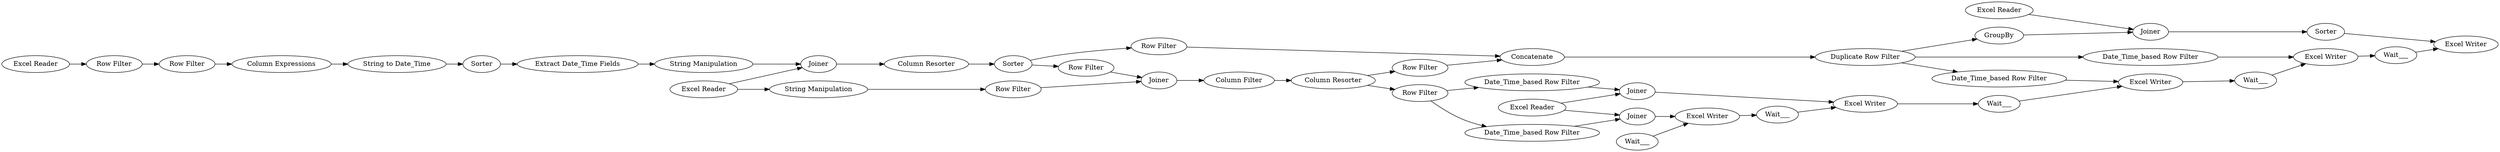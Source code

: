 digraph {
	42 [label="Excel Reader"]
	43 [label=Joiner]
	44 [label=Joiner]
	79 [label=Sorter]
	80 [label="Excel Reader"]
	81 [label="Row Filter"]
	82 [label="String to Date_Time"]
	83 [label="Row Filter"]
	85 [label="String Manipulation"]
	86 [label="Extract Date_Time Fields"]
	88 [label=Joiner]
	89 [label="Row Filter"]
	91 [label="Column Resorter"]
	92 [label="String Manipulation"]
	93 [label="Excel Reader"]
	94 [label="Row Filter"]
	95 [label="Row Filter"]
	96 [label=Joiner]
	98 [label=Sorter]
	100 [label="Column Filter"]
	101 [label="Column Resorter"]
	102 [label="Row Filter"]
	103 [label=Concatenate]
	104 [label="Row Filter"]
	105 [label="Duplicate Row Filter"]
	106 [label=Sorter]
	107 [label=Joiner]
	108 [label="Excel Reader"]
	109 [label="Excel Writer"]
	110 [label=GroupBy]
	111 [label="Date_Time_based Row Filter"]
	112 [label="Date_Time_based Row Filter"]
	113 [label="Date_Time_based Row Filter"]
	114 [label="Date_Time_based Row Filter"]
	115 [label="Excel Writer"]
	116 [label="Excel Writer"]
	117 [label="Excel Writer"]
	118 [label=Wait___]
	119 [label=Wait___]
	120 [label="Excel Writer"]
	121 [label=Wait___]
	122 [label=Wait___]
	123 [label=Wait___]
	125 [label="Column Expressions"]
	42 -> 43
	42 -> 44
	43 -> 115
	44 -> 116
	79 -> 86
	80 -> 81
	81 -> 83
	82 -> 79
	83 -> 125
	85 -> 88
	86 -> 85
	88 -> 91
	89 -> 96
	91 -> 98
	92 -> 89
	93 -> 92
	93 -> 88
	94 -> 103
	95 -> 96
	96 -> 100
	98 -> 94
	98 -> 95
	100 -> 101
	101 -> 102
	101 -> 104
	102 -> 111
	102 -> 112
	103 -> 105
	104 -> 103
	105 -> 110
	105 -> 113
	105 -> 114
	106 -> 109
	107 -> 106
	108 -> 107
	110 -> 107
	111 -> 43
	112 -> 44
	113 -> 117
	114 -> 120
	115 -> 119
	116 -> 122
	117 -> 123
	118 -> 115
	119 -> 116
	120 -> 121
	121 -> 117
	122 -> 120
	123 -> 109
	125 -> 82
	rankdir=LR
}
